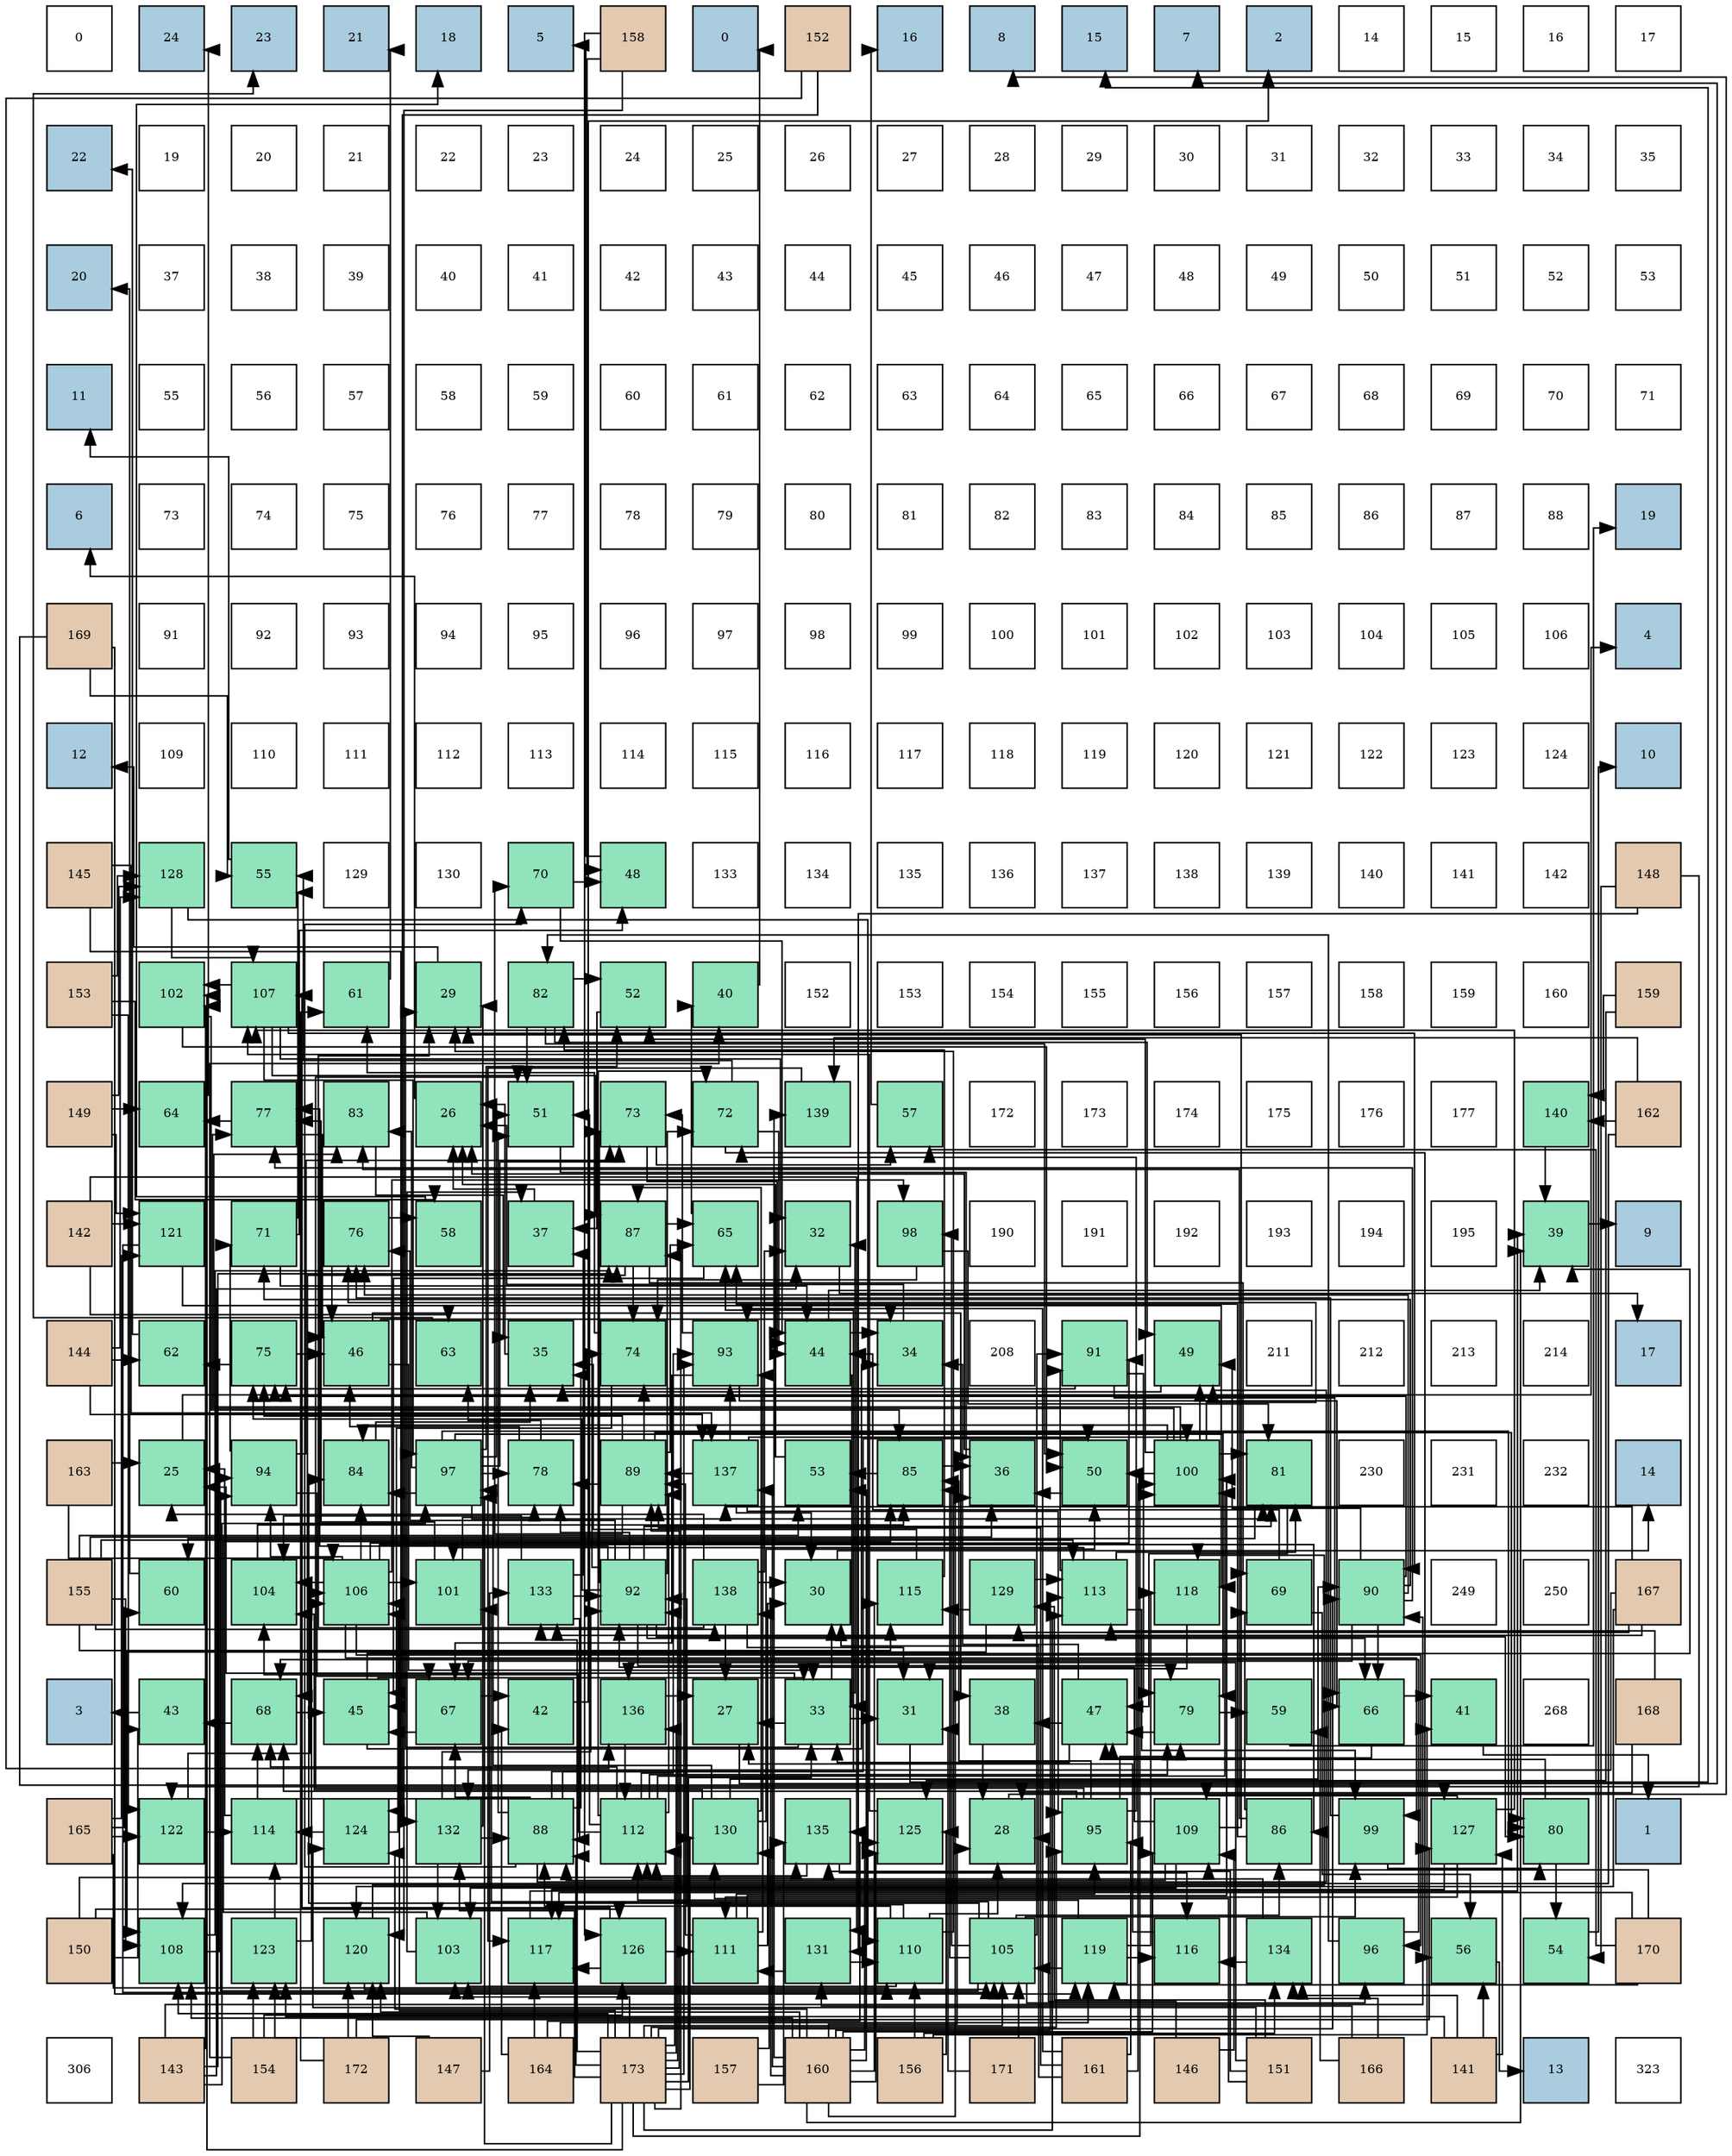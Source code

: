 digraph layout{
 rankdir=TB;
 splines=ortho;
 node [style=filled shape=square fixedsize=true width=0.6];
0[label="0", fontsize=8, fillcolor="#ffffff"];
1[label="24", fontsize=8, fillcolor="#a9ccde"];
2[label="23", fontsize=8, fillcolor="#a9ccde"];
3[label="21", fontsize=8, fillcolor="#a9ccde"];
4[label="18", fontsize=8, fillcolor="#a9ccde"];
5[label="5", fontsize=8, fillcolor="#a9ccde"];
6[label="158", fontsize=8, fillcolor="#e3c9af"];
7[label="0", fontsize=8, fillcolor="#a9ccde"];
8[label="152", fontsize=8, fillcolor="#e3c9af"];
9[label="16", fontsize=8, fillcolor="#a9ccde"];
10[label="8", fontsize=8, fillcolor="#a9ccde"];
11[label="15", fontsize=8, fillcolor="#a9ccde"];
12[label="7", fontsize=8, fillcolor="#a9ccde"];
13[label="2", fontsize=8, fillcolor="#a9ccde"];
14[label="14", fontsize=8, fillcolor="#ffffff"];
15[label="15", fontsize=8, fillcolor="#ffffff"];
16[label="16", fontsize=8, fillcolor="#ffffff"];
17[label="17", fontsize=8, fillcolor="#ffffff"];
18[label="22", fontsize=8, fillcolor="#a9ccde"];
19[label="19", fontsize=8, fillcolor="#ffffff"];
20[label="20", fontsize=8, fillcolor="#ffffff"];
21[label="21", fontsize=8, fillcolor="#ffffff"];
22[label="22", fontsize=8, fillcolor="#ffffff"];
23[label="23", fontsize=8, fillcolor="#ffffff"];
24[label="24", fontsize=8, fillcolor="#ffffff"];
25[label="25", fontsize=8, fillcolor="#ffffff"];
26[label="26", fontsize=8, fillcolor="#ffffff"];
27[label="27", fontsize=8, fillcolor="#ffffff"];
28[label="28", fontsize=8, fillcolor="#ffffff"];
29[label="29", fontsize=8, fillcolor="#ffffff"];
30[label="30", fontsize=8, fillcolor="#ffffff"];
31[label="31", fontsize=8, fillcolor="#ffffff"];
32[label="32", fontsize=8, fillcolor="#ffffff"];
33[label="33", fontsize=8, fillcolor="#ffffff"];
34[label="34", fontsize=8, fillcolor="#ffffff"];
35[label="35", fontsize=8, fillcolor="#ffffff"];
36[label="20", fontsize=8, fillcolor="#a9ccde"];
37[label="37", fontsize=8, fillcolor="#ffffff"];
38[label="38", fontsize=8, fillcolor="#ffffff"];
39[label="39", fontsize=8, fillcolor="#ffffff"];
40[label="40", fontsize=8, fillcolor="#ffffff"];
41[label="41", fontsize=8, fillcolor="#ffffff"];
42[label="42", fontsize=8, fillcolor="#ffffff"];
43[label="43", fontsize=8, fillcolor="#ffffff"];
44[label="44", fontsize=8, fillcolor="#ffffff"];
45[label="45", fontsize=8, fillcolor="#ffffff"];
46[label="46", fontsize=8, fillcolor="#ffffff"];
47[label="47", fontsize=8, fillcolor="#ffffff"];
48[label="48", fontsize=8, fillcolor="#ffffff"];
49[label="49", fontsize=8, fillcolor="#ffffff"];
50[label="50", fontsize=8, fillcolor="#ffffff"];
51[label="51", fontsize=8, fillcolor="#ffffff"];
52[label="52", fontsize=8, fillcolor="#ffffff"];
53[label="53", fontsize=8, fillcolor="#ffffff"];
54[label="11", fontsize=8, fillcolor="#a9ccde"];
55[label="55", fontsize=8, fillcolor="#ffffff"];
56[label="56", fontsize=8, fillcolor="#ffffff"];
57[label="57", fontsize=8, fillcolor="#ffffff"];
58[label="58", fontsize=8, fillcolor="#ffffff"];
59[label="59", fontsize=8, fillcolor="#ffffff"];
60[label="60", fontsize=8, fillcolor="#ffffff"];
61[label="61", fontsize=8, fillcolor="#ffffff"];
62[label="62", fontsize=8, fillcolor="#ffffff"];
63[label="63", fontsize=8, fillcolor="#ffffff"];
64[label="64", fontsize=8, fillcolor="#ffffff"];
65[label="65", fontsize=8, fillcolor="#ffffff"];
66[label="66", fontsize=8, fillcolor="#ffffff"];
67[label="67", fontsize=8, fillcolor="#ffffff"];
68[label="68", fontsize=8, fillcolor="#ffffff"];
69[label="69", fontsize=8, fillcolor="#ffffff"];
70[label="70", fontsize=8, fillcolor="#ffffff"];
71[label="71", fontsize=8, fillcolor="#ffffff"];
72[label="6", fontsize=8, fillcolor="#a9ccde"];
73[label="73", fontsize=8, fillcolor="#ffffff"];
74[label="74", fontsize=8, fillcolor="#ffffff"];
75[label="75", fontsize=8, fillcolor="#ffffff"];
76[label="76", fontsize=8, fillcolor="#ffffff"];
77[label="77", fontsize=8, fillcolor="#ffffff"];
78[label="78", fontsize=8, fillcolor="#ffffff"];
79[label="79", fontsize=8, fillcolor="#ffffff"];
80[label="80", fontsize=8, fillcolor="#ffffff"];
81[label="81", fontsize=8, fillcolor="#ffffff"];
82[label="82", fontsize=8, fillcolor="#ffffff"];
83[label="83", fontsize=8, fillcolor="#ffffff"];
84[label="84", fontsize=8, fillcolor="#ffffff"];
85[label="85", fontsize=8, fillcolor="#ffffff"];
86[label="86", fontsize=8, fillcolor="#ffffff"];
87[label="87", fontsize=8, fillcolor="#ffffff"];
88[label="88", fontsize=8, fillcolor="#ffffff"];
89[label="19", fontsize=8, fillcolor="#a9ccde"];
90[label="169", fontsize=8, fillcolor="#e3c9af"];
91[label="91", fontsize=8, fillcolor="#ffffff"];
92[label="92", fontsize=8, fillcolor="#ffffff"];
93[label="93", fontsize=8, fillcolor="#ffffff"];
94[label="94", fontsize=8, fillcolor="#ffffff"];
95[label="95", fontsize=8, fillcolor="#ffffff"];
96[label="96", fontsize=8, fillcolor="#ffffff"];
97[label="97", fontsize=8, fillcolor="#ffffff"];
98[label="98", fontsize=8, fillcolor="#ffffff"];
99[label="99", fontsize=8, fillcolor="#ffffff"];
100[label="100", fontsize=8, fillcolor="#ffffff"];
101[label="101", fontsize=8, fillcolor="#ffffff"];
102[label="102", fontsize=8, fillcolor="#ffffff"];
103[label="103", fontsize=8, fillcolor="#ffffff"];
104[label="104", fontsize=8, fillcolor="#ffffff"];
105[label="105", fontsize=8, fillcolor="#ffffff"];
106[label="106", fontsize=8, fillcolor="#ffffff"];
107[label="4", fontsize=8, fillcolor="#a9ccde"];
108[label="12", fontsize=8, fillcolor="#a9ccde"];
109[label="109", fontsize=8, fillcolor="#ffffff"];
110[label="110", fontsize=8, fillcolor="#ffffff"];
111[label="111", fontsize=8, fillcolor="#ffffff"];
112[label="112", fontsize=8, fillcolor="#ffffff"];
113[label="113", fontsize=8, fillcolor="#ffffff"];
114[label="114", fontsize=8, fillcolor="#ffffff"];
115[label="115", fontsize=8, fillcolor="#ffffff"];
116[label="116", fontsize=8, fillcolor="#ffffff"];
117[label="117", fontsize=8, fillcolor="#ffffff"];
118[label="118", fontsize=8, fillcolor="#ffffff"];
119[label="119", fontsize=8, fillcolor="#ffffff"];
120[label="120", fontsize=8, fillcolor="#ffffff"];
121[label="121", fontsize=8, fillcolor="#ffffff"];
122[label="122", fontsize=8, fillcolor="#ffffff"];
123[label="123", fontsize=8, fillcolor="#ffffff"];
124[label="124", fontsize=8, fillcolor="#ffffff"];
125[label="10", fontsize=8, fillcolor="#a9ccde"];
126[label="145", fontsize=8, fillcolor="#e3c9af"];
127[label="128", fontsize=8, fillcolor="#91e3bb"];
128[label="55", fontsize=8, fillcolor="#91e3bb"];
129[label="129", fontsize=8, fillcolor="#ffffff"];
130[label="130", fontsize=8, fillcolor="#ffffff"];
131[label="70", fontsize=8, fillcolor="#91e3bb"];
132[label="48", fontsize=8, fillcolor="#91e3bb"];
133[label="133", fontsize=8, fillcolor="#ffffff"];
134[label="134", fontsize=8, fillcolor="#ffffff"];
135[label="135", fontsize=8, fillcolor="#ffffff"];
136[label="136", fontsize=8, fillcolor="#ffffff"];
137[label="137", fontsize=8, fillcolor="#ffffff"];
138[label="138", fontsize=8, fillcolor="#ffffff"];
139[label="139", fontsize=8, fillcolor="#ffffff"];
140[label="140", fontsize=8, fillcolor="#ffffff"];
141[label="141", fontsize=8, fillcolor="#ffffff"];
142[label="142", fontsize=8, fillcolor="#ffffff"];
143[label="148", fontsize=8, fillcolor="#e3c9af"];
144[label="153", fontsize=8, fillcolor="#e3c9af"];
145[label="102", fontsize=8, fillcolor="#91e3bb"];
146[label="107", fontsize=8, fillcolor="#91e3bb"];
147[label="61", fontsize=8, fillcolor="#91e3bb"];
148[label="29", fontsize=8, fillcolor="#91e3bb"];
149[label="82", fontsize=8, fillcolor="#91e3bb"];
150[label="52", fontsize=8, fillcolor="#91e3bb"];
151[label="40", fontsize=8, fillcolor="#91e3bb"];
152[label="152", fontsize=8, fillcolor="#ffffff"];
153[label="153", fontsize=8, fillcolor="#ffffff"];
154[label="154", fontsize=8, fillcolor="#ffffff"];
155[label="155", fontsize=8, fillcolor="#ffffff"];
156[label="156", fontsize=8, fillcolor="#ffffff"];
157[label="157", fontsize=8, fillcolor="#ffffff"];
158[label="158", fontsize=8, fillcolor="#ffffff"];
159[label="159", fontsize=8, fillcolor="#ffffff"];
160[label="160", fontsize=8, fillcolor="#ffffff"];
161[label="159", fontsize=8, fillcolor="#e3c9af"];
162[label="149", fontsize=8, fillcolor="#e3c9af"];
163[label="64", fontsize=8, fillcolor="#91e3bb"];
164[label="77", fontsize=8, fillcolor="#91e3bb"];
165[label="83", fontsize=8, fillcolor="#91e3bb"];
166[label="26", fontsize=8, fillcolor="#91e3bb"];
167[label="51", fontsize=8, fillcolor="#91e3bb"];
168[label="73", fontsize=8, fillcolor="#91e3bb"];
169[label="72", fontsize=8, fillcolor="#91e3bb"];
170[label="139", fontsize=8, fillcolor="#91e3bb"];
171[label="57", fontsize=8, fillcolor="#91e3bb"];
172[label="172", fontsize=8, fillcolor="#ffffff"];
173[label="173", fontsize=8, fillcolor="#ffffff"];
174[label="174", fontsize=8, fillcolor="#ffffff"];
175[label="175", fontsize=8, fillcolor="#ffffff"];
176[label="176", fontsize=8, fillcolor="#ffffff"];
177[label="177", fontsize=8, fillcolor="#ffffff"];
178[label="140", fontsize=8, fillcolor="#91e3bb"];
179[label="162", fontsize=8, fillcolor="#e3c9af"];
180[label="142", fontsize=8, fillcolor="#e3c9af"];
181[label="121", fontsize=8, fillcolor="#91e3bb"];
182[label="71", fontsize=8, fillcolor="#91e3bb"];
183[label="76", fontsize=8, fillcolor="#91e3bb"];
184[label="58", fontsize=8, fillcolor="#91e3bb"];
185[label="37", fontsize=8, fillcolor="#91e3bb"];
186[label="87", fontsize=8, fillcolor="#91e3bb"];
187[label="65", fontsize=8, fillcolor="#91e3bb"];
188[label="32", fontsize=8, fillcolor="#91e3bb"];
189[label="98", fontsize=8, fillcolor="#91e3bb"];
190[label="190", fontsize=8, fillcolor="#ffffff"];
191[label="191", fontsize=8, fillcolor="#ffffff"];
192[label="192", fontsize=8, fillcolor="#ffffff"];
193[label="193", fontsize=8, fillcolor="#ffffff"];
194[label="194", fontsize=8, fillcolor="#ffffff"];
195[label="195", fontsize=8, fillcolor="#ffffff"];
196[label="39", fontsize=8, fillcolor="#91e3bb"];
197[label="9", fontsize=8, fillcolor="#a9ccde"];
198[label="144", fontsize=8, fillcolor="#e3c9af"];
199[label="62", fontsize=8, fillcolor="#91e3bb"];
200[label="75", fontsize=8, fillcolor="#91e3bb"];
201[label="46", fontsize=8, fillcolor="#91e3bb"];
202[label="63", fontsize=8, fillcolor="#91e3bb"];
203[label="35", fontsize=8, fillcolor="#91e3bb"];
204[label="74", fontsize=8, fillcolor="#91e3bb"];
205[label="93", fontsize=8, fillcolor="#91e3bb"];
206[label="44", fontsize=8, fillcolor="#91e3bb"];
207[label="34", fontsize=8, fillcolor="#91e3bb"];
208[label="208", fontsize=8, fillcolor="#ffffff"];
209[label="91", fontsize=8, fillcolor="#91e3bb"];
210[label="49", fontsize=8, fillcolor="#91e3bb"];
211[label="211", fontsize=8, fillcolor="#ffffff"];
212[label="212", fontsize=8, fillcolor="#ffffff"];
213[label="213", fontsize=8, fillcolor="#ffffff"];
214[label="214", fontsize=8, fillcolor="#ffffff"];
215[label="17", fontsize=8, fillcolor="#a9ccde"];
216[label="163", fontsize=8, fillcolor="#e3c9af"];
217[label="25", fontsize=8, fillcolor="#91e3bb"];
218[label="94", fontsize=8, fillcolor="#91e3bb"];
219[label="84", fontsize=8, fillcolor="#91e3bb"];
220[label="97", fontsize=8, fillcolor="#91e3bb"];
221[label="78", fontsize=8, fillcolor="#91e3bb"];
222[label="89", fontsize=8, fillcolor="#91e3bb"];
223[label="137", fontsize=8, fillcolor="#91e3bb"];
224[label="53", fontsize=8, fillcolor="#91e3bb"];
225[label="85", fontsize=8, fillcolor="#91e3bb"];
226[label="36", fontsize=8, fillcolor="#91e3bb"];
227[label="50", fontsize=8, fillcolor="#91e3bb"];
228[label="100", fontsize=8, fillcolor="#91e3bb"];
229[label="81", fontsize=8, fillcolor="#91e3bb"];
230[label="230", fontsize=8, fillcolor="#ffffff"];
231[label="231", fontsize=8, fillcolor="#ffffff"];
232[label="232", fontsize=8, fillcolor="#ffffff"];
233[label="14", fontsize=8, fillcolor="#a9ccde"];
234[label="155", fontsize=8, fillcolor="#e3c9af"];
235[label="60", fontsize=8, fillcolor="#91e3bb"];
236[label="104", fontsize=8, fillcolor="#91e3bb"];
237[label="106", fontsize=8, fillcolor="#91e3bb"];
238[label="101", fontsize=8, fillcolor="#91e3bb"];
239[label="133", fontsize=8, fillcolor="#91e3bb"];
240[label="92", fontsize=8, fillcolor="#91e3bb"];
241[label="138", fontsize=8, fillcolor="#91e3bb"];
242[label="30", fontsize=8, fillcolor="#91e3bb"];
243[label="115", fontsize=8, fillcolor="#91e3bb"];
244[label="129", fontsize=8, fillcolor="#91e3bb"];
245[label="113", fontsize=8, fillcolor="#91e3bb"];
246[label="118", fontsize=8, fillcolor="#91e3bb"];
247[label="69", fontsize=8, fillcolor="#91e3bb"];
248[label="90", fontsize=8, fillcolor="#91e3bb"];
249[label="249", fontsize=8, fillcolor="#ffffff"];
250[label="250", fontsize=8, fillcolor="#ffffff"];
251[label="167", fontsize=8, fillcolor="#e3c9af"];
252[label="3", fontsize=8, fillcolor="#a9ccde"];
253[label="43", fontsize=8, fillcolor="#91e3bb"];
254[label="68", fontsize=8, fillcolor="#91e3bb"];
255[label="45", fontsize=8, fillcolor="#91e3bb"];
256[label="67", fontsize=8, fillcolor="#91e3bb"];
257[label="42", fontsize=8, fillcolor="#91e3bb"];
258[label="136", fontsize=8, fillcolor="#91e3bb"];
259[label="27", fontsize=8, fillcolor="#91e3bb"];
260[label="33", fontsize=8, fillcolor="#91e3bb"];
261[label="31", fontsize=8, fillcolor="#91e3bb"];
262[label="38", fontsize=8, fillcolor="#91e3bb"];
263[label="47", fontsize=8, fillcolor="#91e3bb"];
264[label="79", fontsize=8, fillcolor="#91e3bb"];
265[label="59", fontsize=8, fillcolor="#91e3bb"];
266[label="66", fontsize=8, fillcolor="#91e3bb"];
267[label="41", fontsize=8, fillcolor="#91e3bb"];
268[label="268", fontsize=8, fillcolor="#ffffff"];
269[label="168", fontsize=8, fillcolor="#e3c9af"];
270[label="165", fontsize=8, fillcolor="#e3c9af"];
271[label="122", fontsize=8, fillcolor="#91e3bb"];
272[label="114", fontsize=8, fillcolor="#91e3bb"];
273[label="124", fontsize=8, fillcolor="#91e3bb"];
274[label="132", fontsize=8, fillcolor="#91e3bb"];
275[label="88", fontsize=8, fillcolor="#91e3bb"];
276[label="112", fontsize=8, fillcolor="#91e3bb"];
277[label="130", fontsize=8, fillcolor="#91e3bb"];
278[label="135", fontsize=8, fillcolor="#91e3bb"];
279[label="125", fontsize=8, fillcolor="#91e3bb"];
280[label="28", fontsize=8, fillcolor="#91e3bb"];
281[label="95", fontsize=8, fillcolor="#91e3bb"];
282[label="109", fontsize=8, fillcolor="#91e3bb"];
283[label="86", fontsize=8, fillcolor="#91e3bb"];
284[label="99", fontsize=8, fillcolor="#91e3bb"];
285[label="127", fontsize=8, fillcolor="#91e3bb"];
286[label="80", fontsize=8, fillcolor="#91e3bb"];
287[label="1", fontsize=8, fillcolor="#a9ccde"];
288[label="150", fontsize=8, fillcolor="#e3c9af"];
289[label="108", fontsize=8, fillcolor="#91e3bb"];
290[label="123", fontsize=8, fillcolor="#91e3bb"];
291[label="120", fontsize=8, fillcolor="#91e3bb"];
292[label="103", fontsize=8, fillcolor="#91e3bb"];
293[label="117", fontsize=8, fillcolor="#91e3bb"];
294[label="126", fontsize=8, fillcolor="#91e3bb"];
295[label="111", fontsize=8, fillcolor="#91e3bb"];
296[label="131", fontsize=8, fillcolor="#91e3bb"];
297[label="110", fontsize=8, fillcolor="#91e3bb"];
298[label="105", fontsize=8, fillcolor="#91e3bb"];
299[label="119", fontsize=8, fillcolor="#91e3bb"];
300[label="116", fontsize=8, fillcolor="#91e3bb"];
301[label="134", fontsize=8, fillcolor="#91e3bb"];
302[label="96", fontsize=8, fillcolor="#91e3bb"];
303[label="56", fontsize=8, fillcolor="#91e3bb"];
304[label="54", fontsize=8, fillcolor="#91e3bb"];
305[label="170", fontsize=8, fillcolor="#e3c9af"];
306[label="306", fontsize=8, fillcolor="#ffffff"];
307[label="143", fontsize=8, fillcolor="#e3c9af"];
308[label="154", fontsize=8, fillcolor="#e3c9af"];
309[label="172", fontsize=8, fillcolor="#e3c9af"];
310[label="147", fontsize=8, fillcolor="#e3c9af"];
311[label="164", fontsize=8, fillcolor="#e3c9af"];
312[label="173", fontsize=8, fillcolor="#e3c9af"];
313[label="157", fontsize=8, fillcolor="#e3c9af"];
314[label="160", fontsize=8, fillcolor="#e3c9af"];
315[label="156", fontsize=8, fillcolor="#e3c9af"];
316[label="171", fontsize=8, fillcolor="#e3c9af"];
317[label="161", fontsize=8, fillcolor="#e3c9af"];
318[label="146", fontsize=8, fillcolor="#e3c9af"];
319[label="151", fontsize=8, fillcolor="#e3c9af"];
320[label="166", fontsize=8, fillcolor="#e3c9af"];
321[label="141", fontsize=8, fillcolor="#e3c9af"];
322[label="13", fontsize=8, fillcolor="#a9ccde"];
323[label="323", fontsize=8, fillcolor="#ffffff"];
edge [constraint=false, style=vis];217 -> 107;
166 -> 72;
259 -> 12;
280 -> 10;
148 -> 108;
242 -> 233;
261 -> 11;
188 -> 215;
260 -> 217;
260 -> 259;
260 -> 148;
260 -> 242;
260 -> 261;
260 -> 188;
207 -> 166;
203 -> 166;
226 -> 166;
185 -> 166;
262 -> 280;
196 -> 197;
151 -> 7;
267 -> 287;
257 -> 13;
253 -> 252;
206 -> 260;
206 -> 207;
206 -> 196;
255 -> 260;
255 -> 207;
255 -> 196;
201 -> 260;
201 -> 207;
201 -> 262;
263 -> 260;
263 -> 207;
263 -> 262;
132 -> 5;
210 -> 203;
227 -> 226;
167 -> 226;
150 -> 185;
224 -> 166;
304 -> 125;
128 -> 54;
303 -> 322;
171 -> 9;
184 -> 4;
265 -> 89;
235 -> 36;
147 -> 3;
199 -> 18;
202 -> 2;
163 -> 1;
187 -> 151;
187 -> 255;
266 -> 267;
266 -> 263;
256 -> 257;
256 -> 255;
254 -> 253;
254 -> 255;
247 -> 206;
247 -> 303;
131 -> 206;
131 -> 132;
182 -> 206;
182 -> 132;
182 -> 128;
169 -> 206;
169 -> 128;
169 -> 303;
168 -> 206;
168 -> 171;
204 -> 255;
204 -> 147;
200 -> 201;
200 -> 199;
183 -> 201;
183 -> 184;
164 -> 201;
164 -> 163;
221 -> 201;
221 -> 202;
264 -> 263;
264 -> 265;
286 -> 263;
286 -> 304;
229 -> 263;
229 -> 235;
149 -> 210;
149 -> 227;
149 -> 167;
149 -> 150;
165 -> 203;
219 -> 203;
225 -> 226;
225 -> 224;
283 -> 187;
283 -> 247;
283 -> 165;
186 -> 187;
186 -> 254;
186 -> 247;
186 -> 204;
275 -> 203;
275 -> 210;
275 -> 227;
275 -> 167;
275 -> 187;
275 -> 256;
275 -> 254;
275 -> 131;
222 -> 187;
222 -> 131;
222 -> 204;
222 -> 200;
222 -> 221;
222 -> 286;
248 -> 210;
248 -> 266;
248 -> 256;
248 -> 182;
248 -> 200;
248 -> 183;
248 -> 164;
209 -> 266;
209 -> 200;
209 -> 264;
240 -> 266;
240 -> 169;
240 -> 168;
240 -> 204;
240 -> 200;
240 -> 183;
240 -> 164;
240 -> 221;
240 -> 264;
240 -> 286;
240 -> 229;
205 -> 266;
205 -> 256;
205 -> 168;
218 -> 256;
218 -> 182;
218 -> 168;
281 -> 167;
281 -> 254;
281 -> 169;
281 -> 264;
281 -> 225;
302 -> 254;
302 -> 149;
220 -> 167;
220 -> 150;
220 -> 168;
220 -> 221;
220 -> 264;
220 -> 286;
220 -> 229;
220 -> 165;
220 -> 219;
189 -> 204;
189 -> 229;
284 -> 183;
284 -> 286;
228 -> 210;
228 -> 227;
228 -> 150;
228 -> 183;
228 -> 164;
228 -> 229;
228 -> 165;
228 -> 219;
238 -> 164;
238 -> 221;
145 -> 227;
145 -> 225;
292 -> 185;
292 -> 225;
236 -> 225;
298 -> 219;
298 -> 225;
298 -> 283;
298 -> 209;
298 -> 218;
298 -> 302;
298 -> 189;
298 -> 284;
298 -> 238;
237 -> 219;
237 -> 283;
237 -> 209;
237 -> 218;
237 -> 302;
237 -> 189;
237 -> 284;
237 -> 238;
237 -> 236;
146 -> 188;
146 -> 186;
146 -> 248;
146 -> 220;
146 -> 145;
289 -> 186;
289 -> 218;
282 -> 148;
282 -> 275;
282 -> 240;
282 -> 292;
297 -> 280;
297 -> 148;
297 -> 275;
297 -> 240;
297 -> 292;
295 -> 242;
295 -> 222;
295 -> 205;
295 -> 281;
295 -> 228;
276 -> 167;
276 -> 254;
276 -> 169;
276 -> 264;
276 -> 222;
276 -> 205;
276 -> 228;
276 -> 236;
245 -> 229;
245 -> 209;
245 -> 284;
245 -> 238;
272 -> 217;
243 -> 203;
243 -> 149;
300 -> 259;
293 -> 196;
246 -> 261;
299 -> 298;
299 -> 276;
299 -> 300;
299 -> 246;
291 -> 298;
291 -> 246;
181 -> 298;
181 -> 246;
271 -> 237;
271 -> 272;
290 -> 237;
290 -> 272;
273 -> 237;
273 -> 272;
279 -> 146;
294 -> 146;
294 -> 295;
294 -> 293;
285 -> 146;
285 -> 282;
285 -> 295;
285 -> 293;
127 -> 146;
127 -> 297;
244 -> 289;
244 -> 245;
244 -> 243;
277 -> 227;
277 -> 186;
277 -> 248;
277 -> 220;
277 -> 236;
296 -> 297;
296 -> 295;
274 -> 148;
274 -> 275;
274 -> 240;
274 -> 292;
239 -> 185;
239 -> 275;
239 -> 240;
239 -> 236;
301 -> 276;
301 -> 300;
278 -> 276;
278 -> 300;
258 -> 259;
258 -> 276;
223 -> 242;
223 -> 222;
223 -> 205;
223 -> 281;
223 -> 228;
241 -> 217;
241 -> 259;
241 -> 148;
241 -> 242;
241 -> 261;
241 -> 188;
170 -> 293;
178 -> 196;
321 -> 303;
321 -> 290;
321 -> 285;
321 -> 301;
180 -> 202;
180 -> 181;
180 -> 296;
307 -> 188;
307 -> 186;
307 -> 248;
307 -> 220;
307 -> 145;
198 -> 199;
198 -> 127;
198 -> 223;
126 -> 274;
126 -> 223;
318 -> 280;
318 -> 282;
310 -> 291;
310 -> 239;
143 -> 304;
143 -> 271;
143 -> 296;
162 -> 163;
162 -> 181;
162 -> 127;
288 -> 253;
288 -> 294;
288 -> 278;
319 -> 273;
319 -> 244;
319 -> 277;
319 -> 278;
319 -> 258;
8 -> 273;
8 -> 258;
144 -> 184;
144 -> 271;
144 -> 127;
308 -> 151;
308 -> 290;
308 -> 294;
234 -> 226;
234 -> 224;
234 -> 289;
234 -> 245;
234 -> 243;
234 -> 241;
315 -> 267;
315 -> 297;
315 -> 279;
315 -> 301;
313 -> 277;
313 -> 278;
6 -> 132;
6 -> 291;
6 -> 294;
161 -> 279;
161 -> 178;
314 -> 280;
314 -> 226;
314 -> 196;
314 -> 224;
314 -> 289;
314 -> 282;
314 -> 245;
314 -> 243;
314 -> 291;
314 -> 273;
314 -> 279;
314 -> 278;
314 -> 223;
314 -> 241;
314 -> 170;
317 -> 242;
317 -> 222;
317 -> 205;
317 -> 281;
317 -> 228;
179 -> 289;
179 -> 170;
179 -> 178;
216 -> 217;
216 -> 237;
311 -> 257;
311 -> 293;
311 -> 299;
311 -> 279;
270 -> 235;
270 -> 297;
270 -> 181;
270 -> 271;
320 -> 265;
320 -> 296;
320 -> 301;
251 -> 291;
251 -> 244;
251 -> 274;
251 -> 239;
251 -> 223;
269 -> 280;
269 -> 245;
90 -> 128;
90 -> 299;
90 -> 285;
305 -> 171;
305 -> 282;
305 -> 293;
305 -> 299;
316 -> 261;
316 -> 298;
309 -> 147;
309 -> 291;
309 -> 290;
309 -> 285;
312 -> 260;
312 -> 186;
312 -> 275;
312 -> 222;
312 -> 248;
312 -> 240;
312 -> 205;
312 -> 281;
312 -> 220;
312 -> 228;
312 -> 145;
312 -> 292;
312 -> 298;
312 -> 237;
312 -> 289;
312 -> 276;
312 -> 245;
312 -> 277;
312 -> 274;
312 -> 239;
312 -> 258;
edge [constraint=true, style=invis];
0 -> 18 -> 36 -> 54 -> 72 -> 90 -> 108 -> 126 -> 144 -> 162 -> 180 -> 198 -> 216 -> 234 -> 252 -> 270 -> 288 -> 306;
1 -> 19 -> 37 -> 55 -> 73 -> 91 -> 109 -> 127 -> 145 -> 163 -> 181 -> 199 -> 217 -> 235 -> 253 -> 271 -> 289 -> 307;
2 -> 20 -> 38 -> 56 -> 74 -> 92 -> 110 -> 128 -> 146 -> 164 -> 182 -> 200 -> 218 -> 236 -> 254 -> 272 -> 290 -> 308;
3 -> 21 -> 39 -> 57 -> 75 -> 93 -> 111 -> 129 -> 147 -> 165 -> 183 -> 201 -> 219 -> 237 -> 255 -> 273 -> 291 -> 309;
4 -> 22 -> 40 -> 58 -> 76 -> 94 -> 112 -> 130 -> 148 -> 166 -> 184 -> 202 -> 220 -> 238 -> 256 -> 274 -> 292 -> 310;
5 -> 23 -> 41 -> 59 -> 77 -> 95 -> 113 -> 131 -> 149 -> 167 -> 185 -> 203 -> 221 -> 239 -> 257 -> 275 -> 293 -> 311;
6 -> 24 -> 42 -> 60 -> 78 -> 96 -> 114 -> 132 -> 150 -> 168 -> 186 -> 204 -> 222 -> 240 -> 258 -> 276 -> 294 -> 312;
7 -> 25 -> 43 -> 61 -> 79 -> 97 -> 115 -> 133 -> 151 -> 169 -> 187 -> 205 -> 223 -> 241 -> 259 -> 277 -> 295 -> 313;
8 -> 26 -> 44 -> 62 -> 80 -> 98 -> 116 -> 134 -> 152 -> 170 -> 188 -> 206 -> 224 -> 242 -> 260 -> 278 -> 296 -> 314;
9 -> 27 -> 45 -> 63 -> 81 -> 99 -> 117 -> 135 -> 153 -> 171 -> 189 -> 207 -> 225 -> 243 -> 261 -> 279 -> 297 -> 315;
10 -> 28 -> 46 -> 64 -> 82 -> 100 -> 118 -> 136 -> 154 -> 172 -> 190 -> 208 -> 226 -> 244 -> 262 -> 280 -> 298 -> 316;
11 -> 29 -> 47 -> 65 -> 83 -> 101 -> 119 -> 137 -> 155 -> 173 -> 191 -> 209 -> 227 -> 245 -> 263 -> 281 -> 299 -> 317;
12 -> 30 -> 48 -> 66 -> 84 -> 102 -> 120 -> 138 -> 156 -> 174 -> 192 -> 210 -> 228 -> 246 -> 264 -> 282 -> 300 -> 318;
13 -> 31 -> 49 -> 67 -> 85 -> 103 -> 121 -> 139 -> 157 -> 175 -> 193 -> 211 -> 229 -> 247 -> 265 -> 283 -> 301 -> 319;
14 -> 32 -> 50 -> 68 -> 86 -> 104 -> 122 -> 140 -> 158 -> 176 -> 194 -> 212 -> 230 -> 248 -> 266 -> 284 -> 302 -> 320;
15 -> 33 -> 51 -> 69 -> 87 -> 105 -> 123 -> 141 -> 159 -> 177 -> 195 -> 213 -> 231 -> 249 -> 267 -> 285 -> 303 -> 321;
16 -> 34 -> 52 -> 70 -> 88 -> 106 -> 124 -> 142 -> 160 -> 178 -> 196 -> 214 -> 232 -> 250 -> 268 -> 286 -> 304 -> 322;
17 -> 35 -> 53 -> 71 -> 89 -> 107 -> 125 -> 143 -> 161 -> 179 -> 197 -> 215 -> 233 -> 251 -> 269 -> 287 -> 305 -> 323;
rank = same {0 -> 1 -> 2 -> 3 -> 4 -> 5 -> 6 -> 7 -> 8 -> 9 -> 10 -> 11 -> 12 -> 13 -> 14 -> 15 -> 16 -> 17};
rank = same {18 -> 19 -> 20 -> 21 -> 22 -> 23 -> 24 -> 25 -> 26 -> 27 -> 28 -> 29 -> 30 -> 31 -> 32 -> 33 -> 34 -> 35};
rank = same {36 -> 37 -> 38 -> 39 -> 40 -> 41 -> 42 -> 43 -> 44 -> 45 -> 46 -> 47 -> 48 -> 49 -> 50 -> 51 -> 52 -> 53};
rank = same {54 -> 55 -> 56 -> 57 -> 58 -> 59 -> 60 -> 61 -> 62 -> 63 -> 64 -> 65 -> 66 -> 67 -> 68 -> 69 -> 70 -> 71};
rank = same {72 -> 73 -> 74 -> 75 -> 76 -> 77 -> 78 -> 79 -> 80 -> 81 -> 82 -> 83 -> 84 -> 85 -> 86 -> 87 -> 88 -> 89};
rank = same {90 -> 91 -> 92 -> 93 -> 94 -> 95 -> 96 -> 97 -> 98 -> 99 -> 100 -> 101 -> 102 -> 103 -> 104 -> 105 -> 106 -> 107};
rank = same {108 -> 109 -> 110 -> 111 -> 112 -> 113 -> 114 -> 115 -> 116 -> 117 -> 118 -> 119 -> 120 -> 121 -> 122 -> 123 -> 124 -> 125};
rank = same {126 -> 127 -> 128 -> 129 -> 130 -> 131 -> 132 -> 133 -> 134 -> 135 -> 136 -> 137 -> 138 -> 139 -> 140 -> 141 -> 142 -> 143};
rank = same {144 -> 145 -> 146 -> 147 -> 148 -> 149 -> 150 -> 151 -> 152 -> 153 -> 154 -> 155 -> 156 -> 157 -> 158 -> 159 -> 160 -> 161};
rank = same {162 -> 163 -> 164 -> 165 -> 166 -> 167 -> 168 -> 169 -> 170 -> 171 -> 172 -> 173 -> 174 -> 175 -> 176 -> 177 -> 178 -> 179};
rank = same {180 -> 181 -> 182 -> 183 -> 184 -> 185 -> 186 -> 187 -> 188 -> 189 -> 190 -> 191 -> 192 -> 193 -> 194 -> 195 -> 196 -> 197};
rank = same {198 -> 199 -> 200 -> 201 -> 202 -> 203 -> 204 -> 205 -> 206 -> 207 -> 208 -> 209 -> 210 -> 211 -> 212 -> 213 -> 214 -> 215};
rank = same {216 -> 217 -> 218 -> 219 -> 220 -> 221 -> 222 -> 223 -> 224 -> 225 -> 226 -> 227 -> 228 -> 229 -> 230 -> 231 -> 232 -> 233};
rank = same {234 -> 235 -> 236 -> 237 -> 238 -> 239 -> 240 -> 241 -> 242 -> 243 -> 244 -> 245 -> 246 -> 247 -> 248 -> 249 -> 250 -> 251};
rank = same {252 -> 253 -> 254 -> 255 -> 256 -> 257 -> 258 -> 259 -> 260 -> 261 -> 262 -> 263 -> 264 -> 265 -> 266 -> 267 -> 268 -> 269};
rank = same {270 -> 271 -> 272 -> 273 -> 274 -> 275 -> 276 -> 277 -> 278 -> 279 -> 280 -> 281 -> 282 -> 283 -> 284 -> 285 -> 286 -> 287};
rank = same {288 -> 289 -> 290 -> 291 -> 292 -> 293 -> 294 -> 295 -> 296 -> 297 -> 298 -> 299 -> 300 -> 301 -> 302 -> 303 -> 304 -> 305};
rank = same {306 -> 307 -> 308 -> 309 -> 310 -> 311 -> 312 -> 313 -> 314 -> 315 -> 316 -> 317 -> 318 -> 319 -> 320 -> 321 -> 322 -> 323};
}